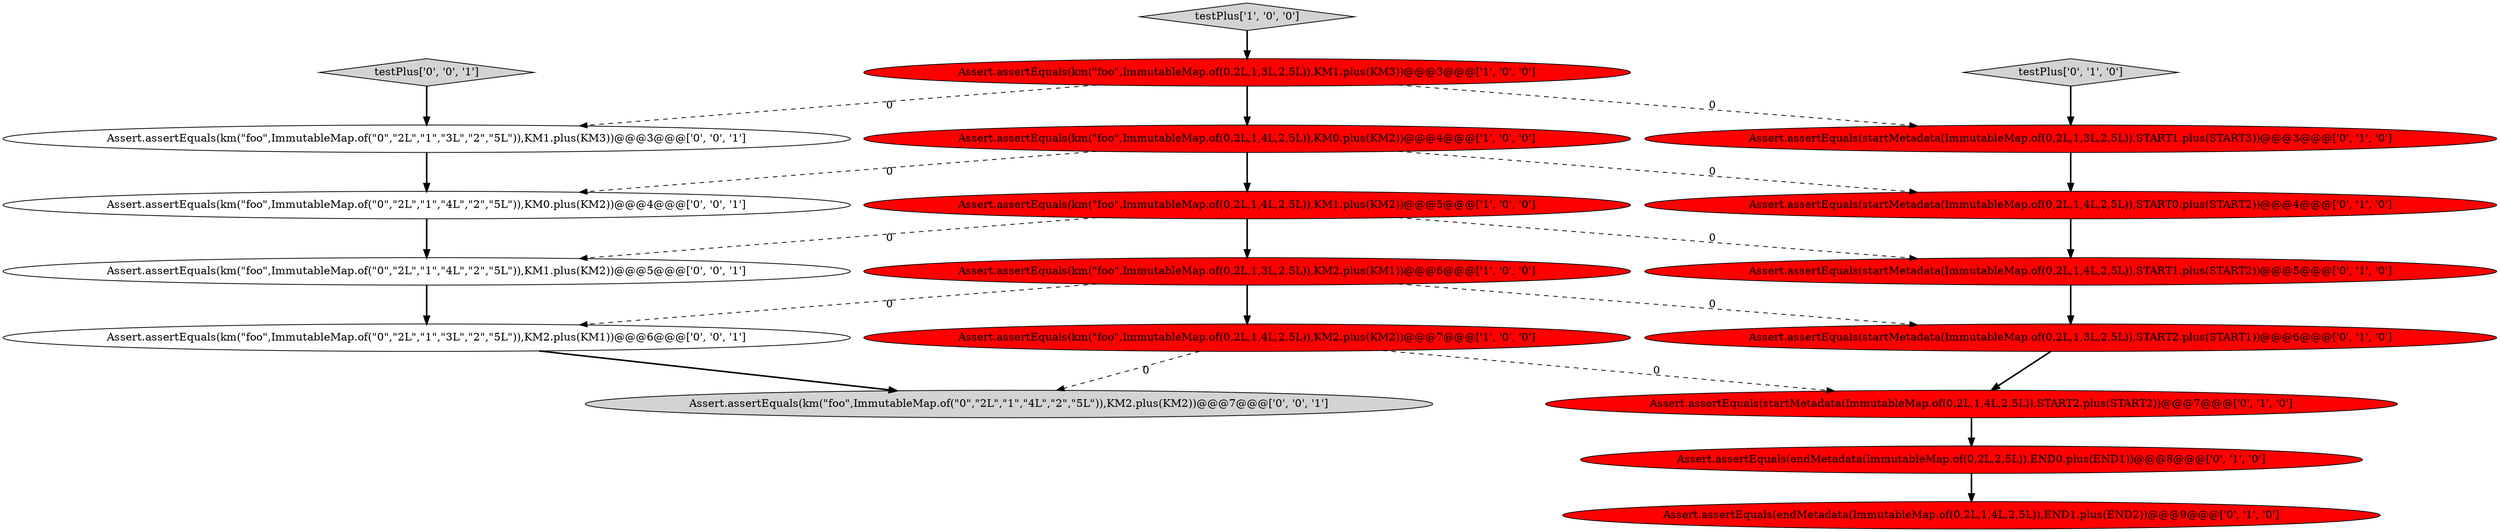 digraph {
10 [style = filled, label = "Assert.assertEquals(endMetadata(ImmutableMap.of(0,2L,1,4L,2,5L)),END1.plus(END2))@@@9@@@['0', '1', '0']", fillcolor = red, shape = ellipse image = "AAA1AAABBB2BBB"];
4 [style = filled, label = "Assert.assertEquals(km(\"foo\",ImmutableMap.of(0,2L,1,4L,2,5L)),KM0.plus(KM2))@@@4@@@['1', '0', '0']", fillcolor = red, shape = ellipse image = "AAA1AAABBB1BBB"];
18 [style = filled, label = "Assert.assertEquals(km(\"foo\",ImmutableMap.of(\"0\",\"2L\",\"1\",\"3L\",\"2\",\"5L\")),KM2.plus(KM1))@@@6@@@['0', '0', '1']", fillcolor = white, shape = ellipse image = "AAA0AAABBB3BBB"];
8 [style = filled, label = "Assert.assertEquals(startMetadata(ImmutableMap.of(0,2L,1,3L,2,5L)),START2.plus(START1))@@@6@@@['0', '1', '0']", fillcolor = red, shape = ellipse image = "AAA1AAABBB2BBB"];
19 [style = filled, label = "testPlus['0', '0', '1']", fillcolor = lightgray, shape = diamond image = "AAA0AAABBB3BBB"];
7 [style = filled, label = "Assert.assertEquals(startMetadata(ImmutableMap.of(0,2L,1,4L,2,5L)),START0.plus(START2))@@@4@@@['0', '1', '0']", fillcolor = red, shape = ellipse image = "AAA1AAABBB2BBB"];
3 [style = filled, label = "Assert.assertEquals(km(\"foo\",ImmutableMap.of(0,2L,1,4L,2,5L)),KM1.plus(KM2))@@@5@@@['1', '0', '0']", fillcolor = red, shape = ellipse image = "AAA1AAABBB1BBB"];
16 [style = filled, label = "Assert.assertEquals(km(\"foo\",ImmutableMap.of(\"0\",\"2L\",\"1\",\"4L\",\"2\",\"5L\")),KM2.plus(KM2))@@@7@@@['0', '0', '1']", fillcolor = lightgray, shape = ellipse image = "AAA0AAABBB3BBB"];
17 [style = filled, label = "Assert.assertEquals(km(\"foo\",ImmutableMap.of(\"0\",\"2L\",\"1\",\"4L\",\"2\",\"5L\")),KM0.plus(KM2))@@@4@@@['0', '0', '1']", fillcolor = white, shape = ellipse image = "AAA0AAABBB3BBB"];
15 [style = filled, label = "Assert.assertEquals(km(\"foo\",ImmutableMap.of(\"0\",\"2L\",\"1\",\"4L\",\"2\",\"5L\")),KM1.plus(KM2))@@@5@@@['0', '0', '1']", fillcolor = white, shape = ellipse image = "AAA0AAABBB3BBB"];
12 [style = filled, label = "Assert.assertEquals(startMetadata(ImmutableMap.of(0,2L,1,4L,2,5L)),START1.plus(START2))@@@5@@@['0', '1', '0']", fillcolor = red, shape = ellipse image = "AAA1AAABBB2BBB"];
13 [style = filled, label = "Assert.assertEquals(startMetadata(ImmutableMap.of(0,2L,1,4L,2,5L)),START2.plus(START2))@@@7@@@['0', '1', '0']", fillcolor = red, shape = ellipse image = "AAA1AAABBB2BBB"];
0 [style = filled, label = "Assert.assertEquals(km(\"foo\",ImmutableMap.of(0,2L,1,3L,2,5L)),KM2.plus(KM1))@@@6@@@['1', '0', '0']", fillcolor = red, shape = ellipse image = "AAA1AAABBB1BBB"];
6 [style = filled, label = "Assert.assertEquals(startMetadata(ImmutableMap.of(0,2L,1,3L,2,5L)),START1.plus(START3))@@@3@@@['0', '1', '0']", fillcolor = red, shape = ellipse image = "AAA1AAABBB2BBB"];
2 [style = filled, label = "Assert.assertEquals(km(\"foo\",ImmutableMap.of(0,2L,1,3L,2,5L)),KM1.plus(KM3))@@@3@@@['1', '0', '0']", fillcolor = red, shape = ellipse image = "AAA1AAABBB1BBB"];
14 [style = filled, label = "Assert.assertEquals(km(\"foo\",ImmutableMap.of(\"0\",\"2L\",\"1\",\"3L\",\"2\",\"5L\")),KM1.plus(KM3))@@@3@@@['0', '0', '1']", fillcolor = white, shape = ellipse image = "AAA0AAABBB3BBB"];
11 [style = filled, label = "testPlus['0', '1', '0']", fillcolor = lightgray, shape = diamond image = "AAA0AAABBB2BBB"];
1 [style = filled, label = "Assert.assertEquals(km(\"foo\",ImmutableMap.of(0,2L,1,4L,2,5L)),KM2.plus(KM2))@@@7@@@['1', '0', '0']", fillcolor = red, shape = ellipse image = "AAA1AAABBB1BBB"];
9 [style = filled, label = "Assert.assertEquals(endMetadata(ImmutableMap.of(0,2L,2,5L)),END0.plus(END1))@@@8@@@['0', '1', '0']", fillcolor = red, shape = ellipse image = "AAA1AAABBB2BBB"];
5 [style = filled, label = "testPlus['1', '0', '0']", fillcolor = lightgray, shape = diamond image = "AAA0AAABBB1BBB"];
4->3 [style = bold, label=""];
4->17 [style = dashed, label="0"];
7->12 [style = bold, label=""];
11->6 [style = bold, label=""];
14->17 [style = bold, label=""];
9->10 [style = bold, label=""];
2->4 [style = bold, label=""];
15->18 [style = bold, label=""];
3->0 [style = bold, label=""];
1->13 [style = dashed, label="0"];
5->2 [style = bold, label=""];
19->14 [style = bold, label=""];
3->12 [style = dashed, label="0"];
2->14 [style = dashed, label="0"];
4->7 [style = dashed, label="0"];
12->8 [style = bold, label=""];
0->1 [style = bold, label=""];
1->16 [style = dashed, label="0"];
17->15 [style = bold, label=""];
2->6 [style = dashed, label="0"];
3->15 [style = dashed, label="0"];
0->18 [style = dashed, label="0"];
0->8 [style = dashed, label="0"];
13->9 [style = bold, label=""];
6->7 [style = bold, label=""];
8->13 [style = bold, label=""];
18->16 [style = bold, label=""];
}
